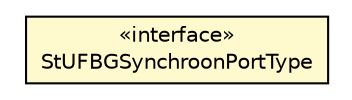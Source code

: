 #!/usr/local/bin/dot
#
# Class diagram 
# Generated by UMLGraph version R5_6-24-gf6e263 (http://www.umlgraph.org/)
#

digraph G {
	edge [fontname="Helvetica",fontsize=10,labelfontname="Helvetica",labelfontsize=10];
	node [fontname="Helvetica",fontsize=10,shape=plaintext];
	nodesep=0.25;
	ranksep=0.5;
	// nl.egem.stuf.sector.bg._0204.StUFBGSynchroonPortType
	c196579 [label=<<table title="nl.egem.stuf.sector.bg._0204.StUFBGSynchroonPortType" border="0" cellborder="1" cellspacing="0" cellpadding="2" port="p" bgcolor="lemonChiffon" href="./StUFBGSynchroonPortType.html">
		<tr><td><table border="0" cellspacing="0" cellpadding="1">
<tr><td align="center" balign="center"> &#171;interface&#187; </td></tr>
<tr><td align="center" balign="center"> StUFBGSynchroonPortType </td></tr>
		</table></td></tr>
		</table>>, URL="./StUFBGSynchroonPortType.html", fontname="Helvetica", fontcolor="black", fontsize=10.0];
}

